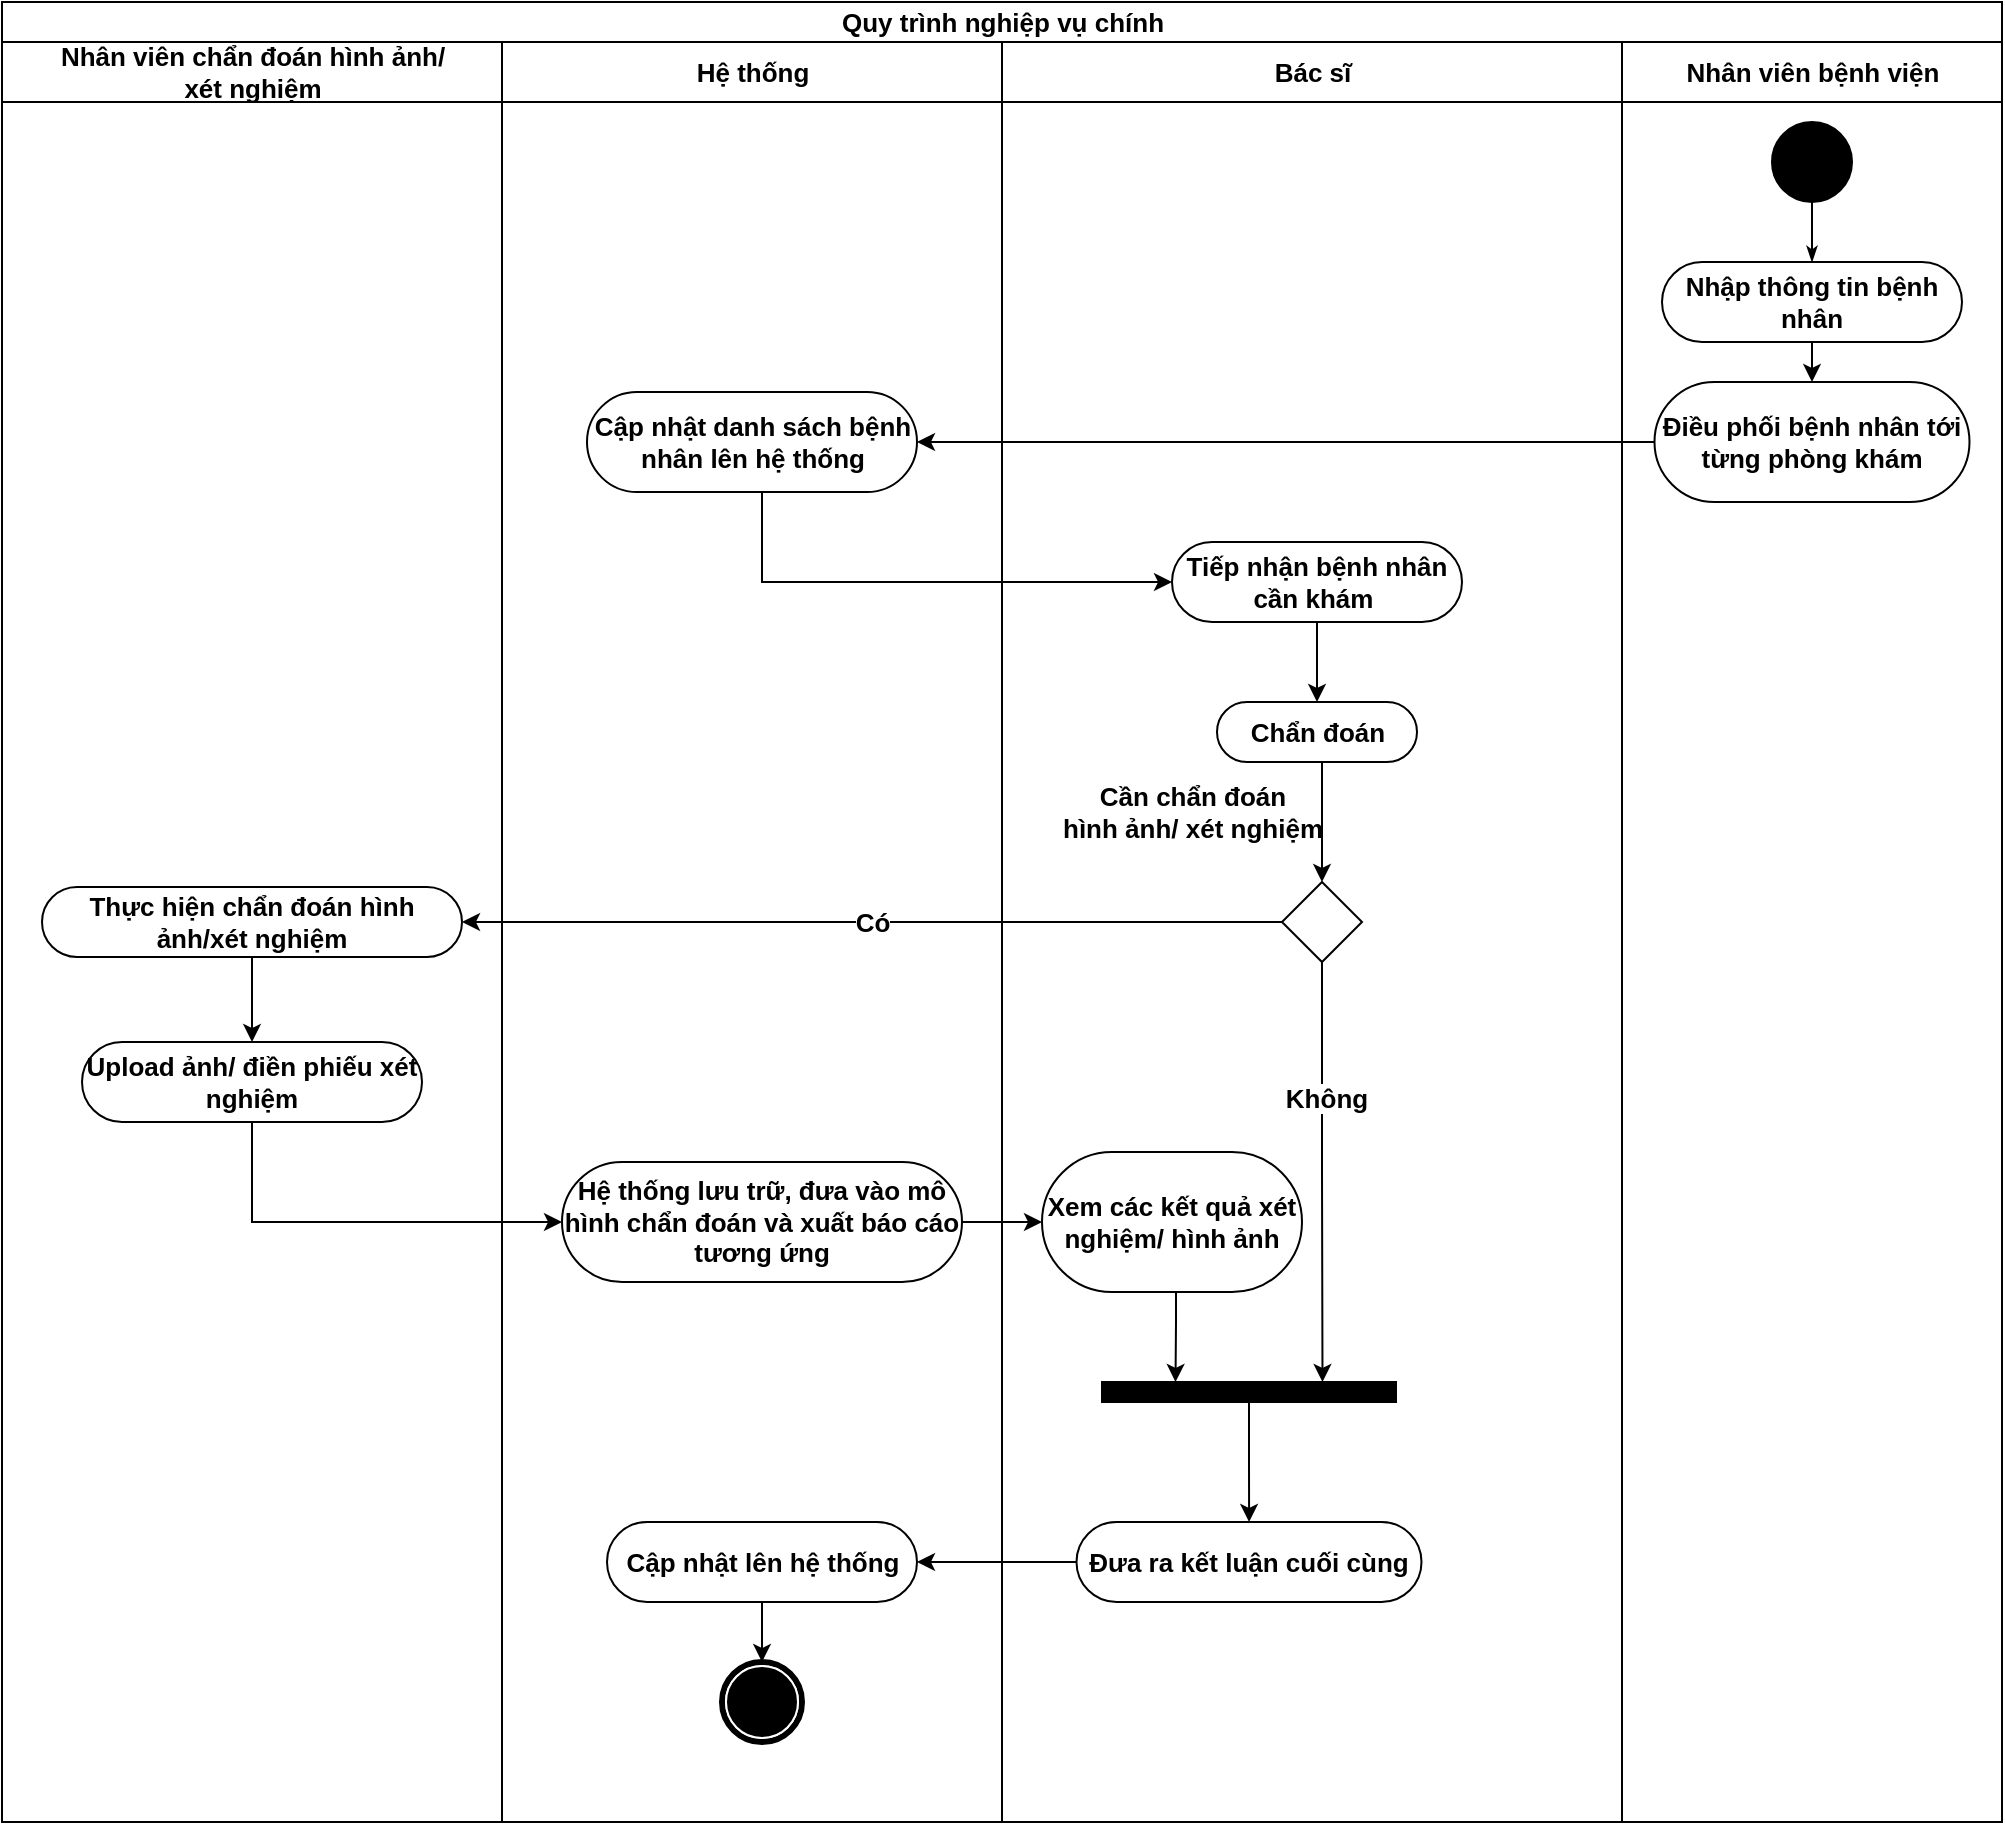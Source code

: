 <mxfile version="14.7.7" type="device"><diagram name="Page-1" id="0783ab3e-0a74-02c8-0abd-f7b4e66b4bec"><mxGraphModel dx="1185" dy="2268" grid="1" gridSize="10" guides="1" tooltips="1" connect="1" arrows="1" fold="1" page="1" pageScale="1" pageWidth="1169" pageHeight="1654" background="none" math="0" shadow="0"><root><mxCell id="0"/><mxCell id="1" parent="0"/><mxCell id="1c1d494c118603dd-1" value="Quy trình nghiệp vụ chính" style="swimlane;html=1;childLayout=stackLayout;startSize=20;rounded=0;shadow=0;comic=0;labelBackgroundColor=none;strokeWidth=1;fontFamily=Helvetica;fontSize=13;align=center;fontStyle=1" parent="1" vertex="1"><mxGeometry x="200" y="-30" width="1000" height="910" as="geometry"/></mxCell><mxCell id="1c1d494c118603dd-2" value="Nhân viên chẩn đoán hình ảnh/&lt;br&gt;xét nghiệm" style="swimlane;html=1;startSize=30;fontSize=13;fontStyle=1;fontFamily=Helvetica;" parent="1c1d494c118603dd-1" vertex="1"><mxGeometry y="20" width="250" height="890" as="geometry"/></mxCell><mxCell id="AKxIy2sYw9zsYQmi5BBg-127" style="edgeStyle=orthogonalEdgeStyle;rounded=0;orthogonalLoop=1;jettySize=auto;html=1;entryX=0.5;entryY=0;entryDx=0;entryDy=0;fontSize=13;fontStyle=1;fontFamily=Helvetica;" edge="1" parent="1c1d494c118603dd-2" source="1c1d494c118603dd-8" target="AKxIy2sYw9zsYQmi5BBg-122"><mxGeometry relative="1" as="geometry"/></mxCell><mxCell id="1c1d494c118603dd-8" value="Thực hiện chẩn đoán hình ảnh/xét nghiệm" style="rounded=1;whiteSpace=wrap;html=1;shadow=0;comic=0;labelBackgroundColor=none;strokeWidth=1;fontFamily=Helvetica;fontSize=13;align=center;arcSize=50;fontStyle=1" parent="1c1d494c118603dd-2" vertex="1"><mxGeometry x="20" y="422.5" width="210" height="35" as="geometry"/></mxCell><mxCell id="AKxIy2sYw9zsYQmi5BBg-122" value="Upload ảnh/ điền phiếu xét nghiệm" style="rounded=1;whiteSpace=wrap;html=1;shadow=0;comic=0;labelBackgroundColor=none;strokeWidth=1;fontFamily=Helvetica;fontSize=13;align=center;arcSize=50;fontStyle=1" vertex="1" parent="1c1d494c118603dd-2"><mxGeometry x="40" y="500" width="170" height="40" as="geometry"/></mxCell><mxCell id="1c1d494c118603dd-3" value="Hệ thống" style="swimlane;html=1;startSize=30;fontSize=13;fontStyle=1;fontFamily=Helvetica;" parent="1c1d494c118603dd-1" vertex="1"><mxGeometry x="250" y="20" width="250" height="890" as="geometry"/></mxCell><mxCell id="AKxIy2sYw9zsYQmi5BBg-102" value="Cập nhật danh sách bệnh nhân lên hệ thống" style="rounded=1;whiteSpace=wrap;html=1;shadow=0;comic=0;labelBackgroundColor=none;strokeWidth=1;fontFamily=Helvetica;fontSize=13;align=center;arcSize=50;fontStyle=1" vertex="1" parent="1c1d494c118603dd-3"><mxGeometry x="42.5" y="175" width="165" height="50" as="geometry"/></mxCell><mxCell id="AKxIy2sYw9zsYQmi5BBg-123" value="Hệ thống lưu trữ, đưa vào mô hình chẩn đoán và xuất báo cáo tương ứng" style="rounded=1;whiteSpace=wrap;html=1;shadow=0;comic=0;labelBackgroundColor=none;strokeWidth=1;fontFamily=Helvetica;fontSize=13;align=center;arcSize=50;fontStyle=1" vertex="1" parent="1c1d494c118603dd-3"><mxGeometry x="30" y="560" width="200" height="60" as="geometry"/></mxCell><mxCell id="AKxIy2sYw9zsYQmi5BBg-145" style="edgeStyle=orthogonalEdgeStyle;rounded=0;orthogonalLoop=1;jettySize=auto;html=1;fontSize=13;fontStyle=1;fontFamily=Helvetica;" edge="1" parent="1c1d494c118603dd-3" source="AKxIy2sYw9zsYQmi5BBg-125" target="60571a20871a0731-5"><mxGeometry relative="1" as="geometry"/></mxCell><mxCell id="AKxIy2sYw9zsYQmi5BBg-125" value="Cập nhật lên hệ thống" style="rounded=1;whiteSpace=wrap;html=1;shadow=0;comic=0;labelBackgroundColor=none;strokeWidth=1;fontFamily=Helvetica;fontSize=13;align=center;arcSize=50;fontStyle=1" vertex="1" parent="1c1d494c118603dd-3"><mxGeometry x="52.5" y="740" width="155" height="40" as="geometry"/></mxCell><mxCell id="60571a20871a0731-5" value="" style="shape=mxgraph.bpmn.shape;html=1;verticalLabelPosition=bottom;labelBackgroundColor=#ffffff;verticalAlign=top;perimeter=ellipsePerimeter;outline=end;symbol=terminate;rounded=0;shadow=0;comic=0;strokeWidth=1;fontFamily=Helvetica;fontSize=13;align=center;fontStyle=1" parent="1c1d494c118603dd-3" vertex="1"><mxGeometry x="110" y="810" width="40" height="40" as="geometry"/></mxCell><mxCell id="AKxIy2sYw9zsYQmi5BBg-103" style="edgeStyle=orthogonalEdgeStyle;rounded=0;orthogonalLoop=1;jettySize=auto;html=1;entryX=1;entryY=0.5;entryDx=0;entryDy=0;fontSize=13;fontStyle=1;fontFamily=Helvetica;" edge="1" parent="1c1d494c118603dd-1" source="AKxIy2sYw9zsYQmi5BBg-78" target="AKxIy2sYw9zsYQmi5BBg-102"><mxGeometry relative="1" as="geometry"/></mxCell><mxCell id="AKxIy2sYw9zsYQmi5BBg-104" style="edgeStyle=orthogonalEdgeStyle;rounded=0;orthogonalLoop=1;jettySize=auto;html=1;entryX=0;entryY=0.5;entryDx=0;entryDy=0;fontSize=13;fontStyle=1;fontFamily=Helvetica;" edge="1" parent="1c1d494c118603dd-1" source="AKxIy2sYw9zsYQmi5BBg-102" target="1c1d494c118603dd-5"><mxGeometry relative="1" as="geometry"><Array as="points"><mxPoint x="380" y="290"/></Array></mxGeometry></mxCell><mxCell id="1c1d494c118603dd-4" value="Bác sĩ" style="swimlane;html=1;startSize=30;fontSize=13;fontStyle=1;fontFamily=Helvetica;" parent="1c1d494c118603dd-1" vertex="1"><mxGeometry x="500" y="20" width="310" height="890" as="geometry"/></mxCell><mxCell id="AKxIy2sYw9zsYQmi5BBg-147" style="edgeStyle=orthogonalEdgeStyle;rounded=0;orthogonalLoop=1;jettySize=auto;html=1;fontSize=13;fontFamily=Helvetica;" edge="1" parent="1c1d494c118603dd-4" source="1c1d494c118603dd-5" target="AKxIy2sYw9zsYQmi5BBg-110"><mxGeometry relative="1" as="geometry"/></mxCell><mxCell id="1c1d494c118603dd-5" value="Tiếp nhận bệnh nhân cần khám&amp;nbsp;" style="rounded=1;whiteSpace=wrap;html=1;shadow=0;comic=0;labelBackgroundColor=none;strokeWidth=1;fontFamily=Helvetica;fontSize=13;align=center;arcSize=50;fontStyle=1" parent="1c1d494c118603dd-4" vertex="1"><mxGeometry x="85" y="250" width="145" height="40" as="geometry"/></mxCell><mxCell id="AKxIy2sYw9zsYQmi5BBg-112" style="edgeStyle=orthogonalEdgeStyle;rounded=0;orthogonalLoop=1;jettySize=auto;html=1;entryX=0.5;entryY=0;entryDx=0;entryDy=0;fontSize=13;fontStyle=1;fontFamily=Helvetica;" edge="1" parent="1c1d494c118603dd-4" source="AKxIy2sYw9zsYQmi5BBg-110" target="AKxIy2sYw9zsYQmi5BBg-111"><mxGeometry relative="1" as="geometry"><Array as="points"><mxPoint x="160" y="370"/><mxPoint x="160" y="370"/></Array></mxGeometry></mxCell><mxCell id="AKxIy2sYw9zsYQmi5BBg-110" value="Chẩn đoán" style="rounded=1;whiteSpace=wrap;html=1;shadow=0;comic=0;labelBackgroundColor=none;strokeWidth=1;fontFamily=Helvetica;fontSize=13;align=center;arcSize=50;fontStyle=1" vertex="1" parent="1c1d494c118603dd-4"><mxGeometry x="107.5" y="330" width="100" height="30" as="geometry"/></mxCell><mxCell id="AKxIy2sYw9zsYQmi5BBg-140" style="edgeStyle=orthogonalEdgeStyle;rounded=0;orthogonalLoop=1;jettySize=auto;html=1;entryX=0.75;entryY=0;entryDx=0;entryDy=0;fontSize=13;fontStyle=1;fontFamily=Helvetica;" edge="1" parent="1c1d494c118603dd-4" source="AKxIy2sYw9zsYQmi5BBg-111" target="AKxIy2sYw9zsYQmi5BBg-138"><mxGeometry relative="1" as="geometry"/></mxCell><mxCell id="AKxIy2sYw9zsYQmi5BBg-146" value="Không" style="edgeLabel;html=1;align=center;verticalAlign=middle;resizable=0;points=[];fontSize=13;fontStyle=1;fontFamily=Helvetica;" vertex="1" connectable="0" parent="AKxIy2sYw9zsYQmi5BBg-140"><mxGeometry x="-0.355" y="2" relative="1" as="geometry"><mxPoint as="offset"/></mxGeometry></mxCell><mxCell id="AKxIy2sYw9zsYQmi5BBg-111" value="" style="rhombus;whiteSpace=wrap;html=1;fontFamily=Helvetica;fontSize=13;fontColor=#000000;align=center;fontStyle=1" vertex="1" parent="1c1d494c118603dd-4"><mxGeometry x="140" y="420" width="40" height="40" as="geometry"/></mxCell><mxCell id="AKxIy2sYw9zsYQmi5BBg-115" value="Cần chẩn đoán &lt;br style=&quot;font-size: 13px;&quot;&gt;hình ảnh/ xét nghiệm" style="text;html=1;align=center;verticalAlign=middle;resizable=0;points=[];autosize=1;strokeColor=none;fontSize=13;fontStyle=1;fontFamily=Helvetica;" vertex="1" parent="1c1d494c118603dd-4"><mxGeometry x="20" y="365" width="150" height="40" as="geometry"/></mxCell><mxCell id="AKxIy2sYw9zsYQmi5BBg-124" value="Đưa ra kết luận cuối cùng" style="rounded=1;whiteSpace=wrap;html=1;shadow=0;comic=0;labelBackgroundColor=none;strokeWidth=1;fontFamily=Helvetica;fontSize=13;align=center;arcSize=50;fontStyle=1" vertex="1" parent="1c1d494c118603dd-4"><mxGeometry x="37.25" y="740" width="172.5" height="40" as="geometry"/></mxCell><mxCell id="AKxIy2sYw9zsYQmi5BBg-141" style="edgeStyle=orthogonalEdgeStyle;rounded=0;orthogonalLoop=1;jettySize=auto;html=1;entryX=0.25;entryY=0;entryDx=0;entryDy=0;fontSize=13;fontStyle=1;fontFamily=Helvetica;" edge="1" parent="1c1d494c118603dd-4" source="AKxIy2sYw9zsYQmi5BBg-137" target="AKxIy2sYw9zsYQmi5BBg-138"><mxGeometry relative="1" as="geometry"><Array as="points"><mxPoint x="87" y="640"/><mxPoint x="87" y="640"/></Array></mxGeometry></mxCell><mxCell id="AKxIy2sYw9zsYQmi5BBg-137" value="Xem các kết quả xét nghiệm/ hình ảnh" style="rounded=1;whiteSpace=wrap;html=1;shadow=0;comic=0;labelBackgroundColor=none;strokeWidth=1;fontFamily=Helvetica;fontSize=13;align=center;arcSize=50;fontStyle=1" vertex="1" parent="1c1d494c118603dd-4"><mxGeometry x="20" y="555" width="130" height="70" as="geometry"/></mxCell><mxCell id="AKxIy2sYw9zsYQmi5BBg-142" style="edgeStyle=orthogonalEdgeStyle;rounded=0;orthogonalLoop=1;jettySize=auto;html=1;fontSize=13;fontStyle=1;fontFamily=Helvetica;" edge="1" parent="1c1d494c118603dd-4" source="AKxIy2sYw9zsYQmi5BBg-138" target="AKxIy2sYw9zsYQmi5BBg-124"><mxGeometry relative="1" as="geometry"/></mxCell><mxCell id="AKxIy2sYw9zsYQmi5BBg-138" value="" style="whiteSpace=wrap;html=1;rounded=0;shadow=0;comic=0;labelBackgroundColor=none;strokeWidth=1;fillColor=#000000;fontFamily=Helvetica;fontSize=13;align=center;rotation=0;fontStyle=1" vertex="1" parent="1c1d494c118603dd-4"><mxGeometry x="50" y="670" width="147" height="10" as="geometry"/></mxCell><mxCell id="AKxIy2sYw9zsYQmi5BBg-73" value="Nhân viên bệnh viện" style="swimlane;html=1;startSize=30;fontSize=13;fontStyle=1;fontFamily=Helvetica;" vertex="1" parent="1c1d494c118603dd-1"><mxGeometry x="810" y="20" width="190" height="890" as="geometry"/></mxCell><mxCell id="AKxIy2sYw9zsYQmi5BBg-74" style="edgeStyle=orthogonalEdgeStyle;rounded=0;html=1;labelBackgroundColor=none;startArrow=none;startFill=0;startSize=5;endArrow=classicThin;endFill=1;endSize=5;jettySize=auto;orthogonalLoop=1;strokeWidth=1;fontFamily=Helvetica;fontSize=13;fontStyle=1" edge="1" parent="AKxIy2sYw9zsYQmi5BBg-73" source="AKxIy2sYw9zsYQmi5BBg-75" target="AKxIy2sYw9zsYQmi5BBg-76"><mxGeometry relative="1" as="geometry"/></mxCell><mxCell id="AKxIy2sYw9zsYQmi5BBg-75" value="" style="ellipse;whiteSpace=wrap;html=1;rounded=0;shadow=0;comic=0;labelBackgroundColor=none;strokeWidth=1;fillColor=#000000;fontFamily=Helvetica;fontSize=13;align=center;fontStyle=1" vertex="1" parent="AKxIy2sYw9zsYQmi5BBg-73"><mxGeometry x="75" y="40" width="40" height="40" as="geometry"/></mxCell><mxCell id="AKxIy2sYw9zsYQmi5BBg-149" style="edgeStyle=orthogonalEdgeStyle;rounded=0;orthogonalLoop=1;jettySize=auto;html=1;fontSize=13;fontFamily=Helvetica;" edge="1" parent="AKxIy2sYw9zsYQmi5BBg-73" source="AKxIy2sYw9zsYQmi5BBg-76" target="AKxIy2sYw9zsYQmi5BBg-78"><mxGeometry relative="1" as="geometry"/></mxCell><mxCell id="AKxIy2sYw9zsYQmi5BBg-76" value="Nhập thông tin bệnh nhân" style="rounded=1;whiteSpace=wrap;html=1;shadow=0;comic=0;labelBackgroundColor=none;strokeWidth=1;fontFamily=Helvetica;fontSize=13;align=center;arcSize=50;fontStyle=1" vertex="1" parent="AKxIy2sYw9zsYQmi5BBg-73"><mxGeometry x="20" y="110" width="150" height="40" as="geometry"/></mxCell><mxCell id="AKxIy2sYw9zsYQmi5BBg-78" value="Điều phối bệnh nhân tới từng phòng khám" style="rounded=1;whiteSpace=wrap;html=1;shadow=0;comic=0;labelBackgroundColor=none;strokeWidth=1;fontFamily=Helvetica;fontSize=13;align=center;arcSize=50;fontStyle=1" vertex="1" parent="AKxIy2sYw9zsYQmi5BBg-73"><mxGeometry x="16.25" y="170" width="157.5" height="60" as="geometry"/></mxCell><mxCell id="AKxIy2sYw9zsYQmi5BBg-126" value="Có" style="edgeStyle=orthogonalEdgeStyle;rounded=0;orthogonalLoop=1;jettySize=auto;html=1;entryX=1;entryY=0.5;entryDx=0;entryDy=0;fontSize=13;fontStyle=1;fontFamily=Helvetica;" edge="1" parent="1c1d494c118603dd-1" source="AKxIy2sYw9zsYQmi5BBg-111" target="1c1d494c118603dd-8"><mxGeometry relative="1" as="geometry"/></mxCell><mxCell id="AKxIy2sYw9zsYQmi5BBg-128" style="edgeStyle=orthogonalEdgeStyle;rounded=0;orthogonalLoop=1;jettySize=auto;html=1;entryX=0;entryY=0.5;entryDx=0;entryDy=0;fontSize=13;fontStyle=1;fontFamily=Helvetica;" edge="1" parent="1c1d494c118603dd-1" source="AKxIy2sYw9zsYQmi5BBg-122" target="AKxIy2sYw9zsYQmi5BBg-123"><mxGeometry relative="1" as="geometry"><Array as="points"><mxPoint x="125" y="610"/></Array></mxGeometry></mxCell><mxCell id="AKxIy2sYw9zsYQmi5BBg-143" style="edgeStyle=orthogonalEdgeStyle;rounded=0;orthogonalLoop=1;jettySize=auto;html=1;entryX=1;entryY=0.5;entryDx=0;entryDy=0;fontSize=13;fontStyle=1;fontFamily=Helvetica;" edge="1" parent="1c1d494c118603dd-1" source="AKxIy2sYw9zsYQmi5BBg-124" target="AKxIy2sYw9zsYQmi5BBg-125"><mxGeometry relative="1" as="geometry"/></mxCell><mxCell id="AKxIy2sYw9zsYQmi5BBg-144" style="edgeStyle=orthogonalEdgeStyle;rounded=0;orthogonalLoop=1;jettySize=auto;html=1;entryX=0;entryY=0.5;entryDx=0;entryDy=0;fontSize=13;fontStyle=1;fontFamily=Helvetica;" edge="1" parent="1c1d494c118603dd-1" source="AKxIy2sYw9zsYQmi5BBg-123" target="AKxIy2sYw9zsYQmi5BBg-137"><mxGeometry relative="1" as="geometry"/></mxCell></root></mxGraphModel></diagram></mxfile>